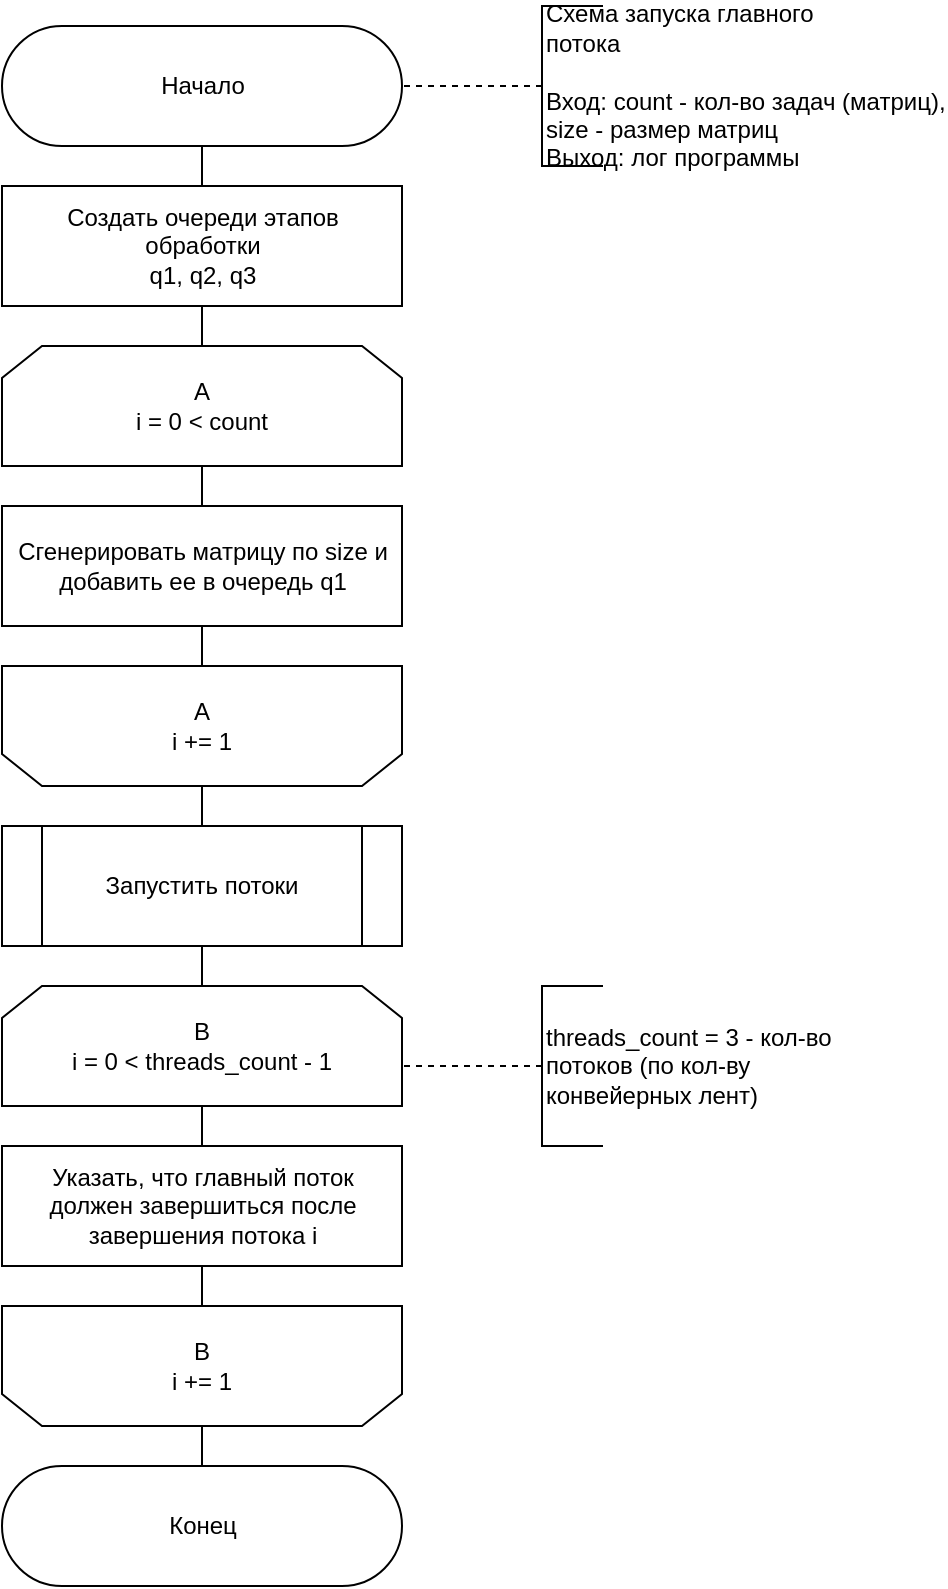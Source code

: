 <mxfile version="22.0.3" type="device">
  <diagram id="QM2p47kPDZQZnexqTIiv" name="Страница 1">
    <mxGraphModel dx="1434" dy="832" grid="1" gridSize="10" guides="1" tooltips="1" connect="1" arrows="1" fold="1" page="1" pageScale="1" pageWidth="1654" pageHeight="2336" math="0" shadow="0">
      <root>
        <mxCell id="0" />
        <mxCell id="1" parent="0" />
        <mxCell id="29" style="edgeStyle=none;html=1;exitX=0.5;exitY=0.5;exitDx=0;exitDy=30;exitPerimeter=0;entryX=0.5;entryY=0;entryDx=0;entryDy=0;endArrow=none;endFill=0;" parent="1" source="3" target="28" edge="1">
          <mxGeometry relative="1" as="geometry" />
        </mxCell>
        <mxCell id="3" value="Начало" style="html=1;dashed=0;whitespace=wrap;shape=mxgraph.dfd.start" parent="1" vertex="1">
          <mxGeometry x="860" y="120" width="200" height="60" as="geometry" />
        </mxCell>
        <mxCell id="6" value="" style="edgeStyle=orthogonalEdgeStyle;rounded=0;orthogonalLoop=1;jettySize=auto;html=1;endArrow=none;endFill=0;dashed=1;" parent="1" source="7" target="3" edge="1">
          <mxGeometry relative="1" as="geometry" />
        </mxCell>
        <mxCell id="7" value="Схема запуска главного&lt;br&gt;потока&lt;br&gt;&lt;br&gt;Вход: count - кол-во задач (матриц), &lt;br&gt;size - размер матриц&lt;br&gt;Выход: лог программы" style="html=1;dashed=0;whitespace=wrap;shape=partialRectangle;right=0;align=left;" parent="1" vertex="1">
          <mxGeometry x="1130" y="110" width="30" height="80" as="geometry" />
        </mxCell>
        <mxCell id="25" style="edgeStyle=none;html=1;exitX=0.5;exitY=1;exitDx=0;exitDy=0;entryX=0.5;entryY=0;entryDx=0;entryDy=0;endArrow=none;endFill=0;" parent="1" source="21" target="24" edge="1">
          <mxGeometry relative="1" as="geometry" />
        </mxCell>
        <mxCell id="21" value="A&lt;br style=&quot;border-color: var(--border-color);&quot;&gt;i = 0 &amp;lt; count" style="shape=loopLimit;whiteSpace=wrap;html=1;direction=east" parent="1" vertex="1">
          <mxGeometry x="860" y="280" width="200" height="60" as="geometry" />
        </mxCell>
        <mxCell id="32" style="edgeStyle=none;html=1;exitX=0.5;exitY=1;exitDx=0;exitDy=0;entryX=0.5;entryY=1;entryDx=0;entryDy=0;endArrow=none;endFill=0;" parent="1" source="24" target="31" edge="1">
          <mxGeometry relative="1" as="geometry" />
        </mxCell>
        <mxCell id="24" value="Сгенерировать матрицу по size и &lt;br&gt;добавить ее в очередь q1" style="html=1;dashed=0;whitespace=wrap;" parent="1" vertex="1">
          <mxGeometry x="860" y="360" width="200" height="60" as="geometry" />
        </mxCell>
        <mxCell id="30" style="edgeStyle=none;html=1;exitX=0.5;exitY=1;exitDx=0;exitDy=0;entryX=0.5;entryY=0;entryDx=0;entryDy=0;endArrow=none;endFill=0;" parent="1" source="28" target="21" edge="1">
          <mxGeometry relative="1" as="geometry" />
        </mxCell>
        <mxCell id="28" value="Создать очереди этапов &lt;br&gt;обработки&lt;br&gt;q1, q2, q3" style="html=1;dashed=0;whitespace=wrap;" parent="1" vertex="1">
          <mxGeometry x="860" y="200" width="200" height="60" as="geometry" />
        </mxCell>
        <mxCell id="34" style="edgeStyle=none;html=1;exitX=0.5;exitY=0;exitDx=0;exitDy=0;entryX=0.5;entryY=0;entryDx=0;entryDy=0;endArrow=none;endFill=0;" parent="1" source="31" target="33" edge="1">
          <mxGeometry relative="1" as="geometry" />
        </mxCell>
        <mxCell id="31" value="A&lt;br style=&quot;border-color: var(--border-color);&quot;&gt;i += 1" style="shape=loopLimit;whiteSpace=wrap;html=1;strokeWidth=1;direction=west;" parent="1" vertex="1">
          <mxGeometry x="860" y="440" width="200" height="60" as="geometry" />
        </mxCell>
        <mxCell id="37" style="edgeStyle=none;html=1;exitX=0.5;exitY=1;exitDx=0;exitDy=0;entryX=0.5;entryY=0;entryDx=0;entryDy=0;endArrow=none;endFill=0;" parent="1" source="33" target="35" edge="1">
          <mxGeometry relative="1" as="geometry" />
        </mxCell>
        <mxCell id="33" value="Запустить потоки" style="shape=process;whiteSpace=wrap;html=1;backgroundOutline=1;" parent="1" vertex="1">
          <mxGeometry x="860" y="520" width="200" height="60" as="geometry" />
        </mxCell>
        <mxCell id="42" style="edgeStyle=none;html=1;exitX=0.5;exitY=1;exitDx=0;exitDy=0;entryX=0.5;entryY=0;entryDx=0;entryDy=0;endArrow=none;endFill=0;" parent="1" source="35" target="41" edge="1">
          <mxGeometry relative="1" as="geometry" />
        </mxCell>
        <mxCell id="35" value="B&lt;br&gt;i = 0 &amp;lt; threads_count - 1" style="shape=loopLimit;whiteSpace=wrap;html=1;direction=east" parent="1" vertex="1">
          <mxGeometry x="860" y="600" width="200" height="60" as="geometry" />
        </mxCell>
        <mxCell id="39" value="" style="edgeStyle=orthogonalEdgeStyle;rounded=0;orthogonalLoop=1;jettySize=auto;html=1;endArrow=none;endFill=0;dashed=1;" parent="1" source="40" edge="1">
          <mxGeometry relative="1" as="geometry">
            <mxPoint x="1060" y="640" as="targetPoint" />
          </mxGeometry>
        </mxCell>
        <mxCell id="40" value="threads_count = 3 - кол-во&lt;br&gt;потоков (по кол-ву&amp;nbsp;&lt;br&gt;конвейерных лент)" style="html=1;dashed=0;whitespace=wrap;shape=partialRectangle;right=0;align=left;" parent="1" vertex="1">
          <mxGeometry x="1130" y="600" width="30" height="80" as="geometry" />
        </mxCell>
        <mxCell id="44" style="edgeStyle=none;html=1;exitX=0.5;exitY=1;exitDx=0;exitDy=0;entryX=0.5;entryY=1;entryDx=0;entryDy=0;endArrow=none;endFill=0;" parent="1" source="41" target="43" edge="1">
          <mxGeometry relative="1" as="geometry" />
        </mxCell>
        <mxCell id="41" value="Указать, что главный поток&lt;br&gt;должен завершиться после&lt;br&gt;завершения потока i" style="html=1;dashed=0;whitespace=wrap;" parent="1" vertex="1">
          <mxGeometry x="860" y="680" width="200" height="60" as="geometry" />
        </mxCell>
        <mxCell id="46" style="edgeStyle=none;html=1;exitX=0.5;exitY=0;exitDx=0;exitDy=0;entryX=0.5;entryY=0.5;entryDx=0;entryDy=-30;entryPerimeter=0;endArrow=none;endFill=0;" parent="1" source="43" target="45" edge="1">
          <mxGeometry relative="1" as="geometry" />
        </mxCell>
        <mxCell id="43" value="B&lt;br&gt;i += 1" style="shape=loopLimit;whiteSpace=wrap;html=1;strokeWidth=1;direction=west;" parent="1" vertex="1">
          <mxGeometry x="860" y="760" width="200" height="60" as="geometry" />
        </mxCell>
        <mxCell id="45" value="Конец" style="html=1;dashed=0;whitespace=wrap;shape=mxgraph.dfd.start" parent="1" vertex="1">
          <mxGeometry x="860" y="840" width="200" height="60" as="geometry" />
        </mxCell>
      </root>
    </mxGraphModel>
  </diagram>
</mxfile>
